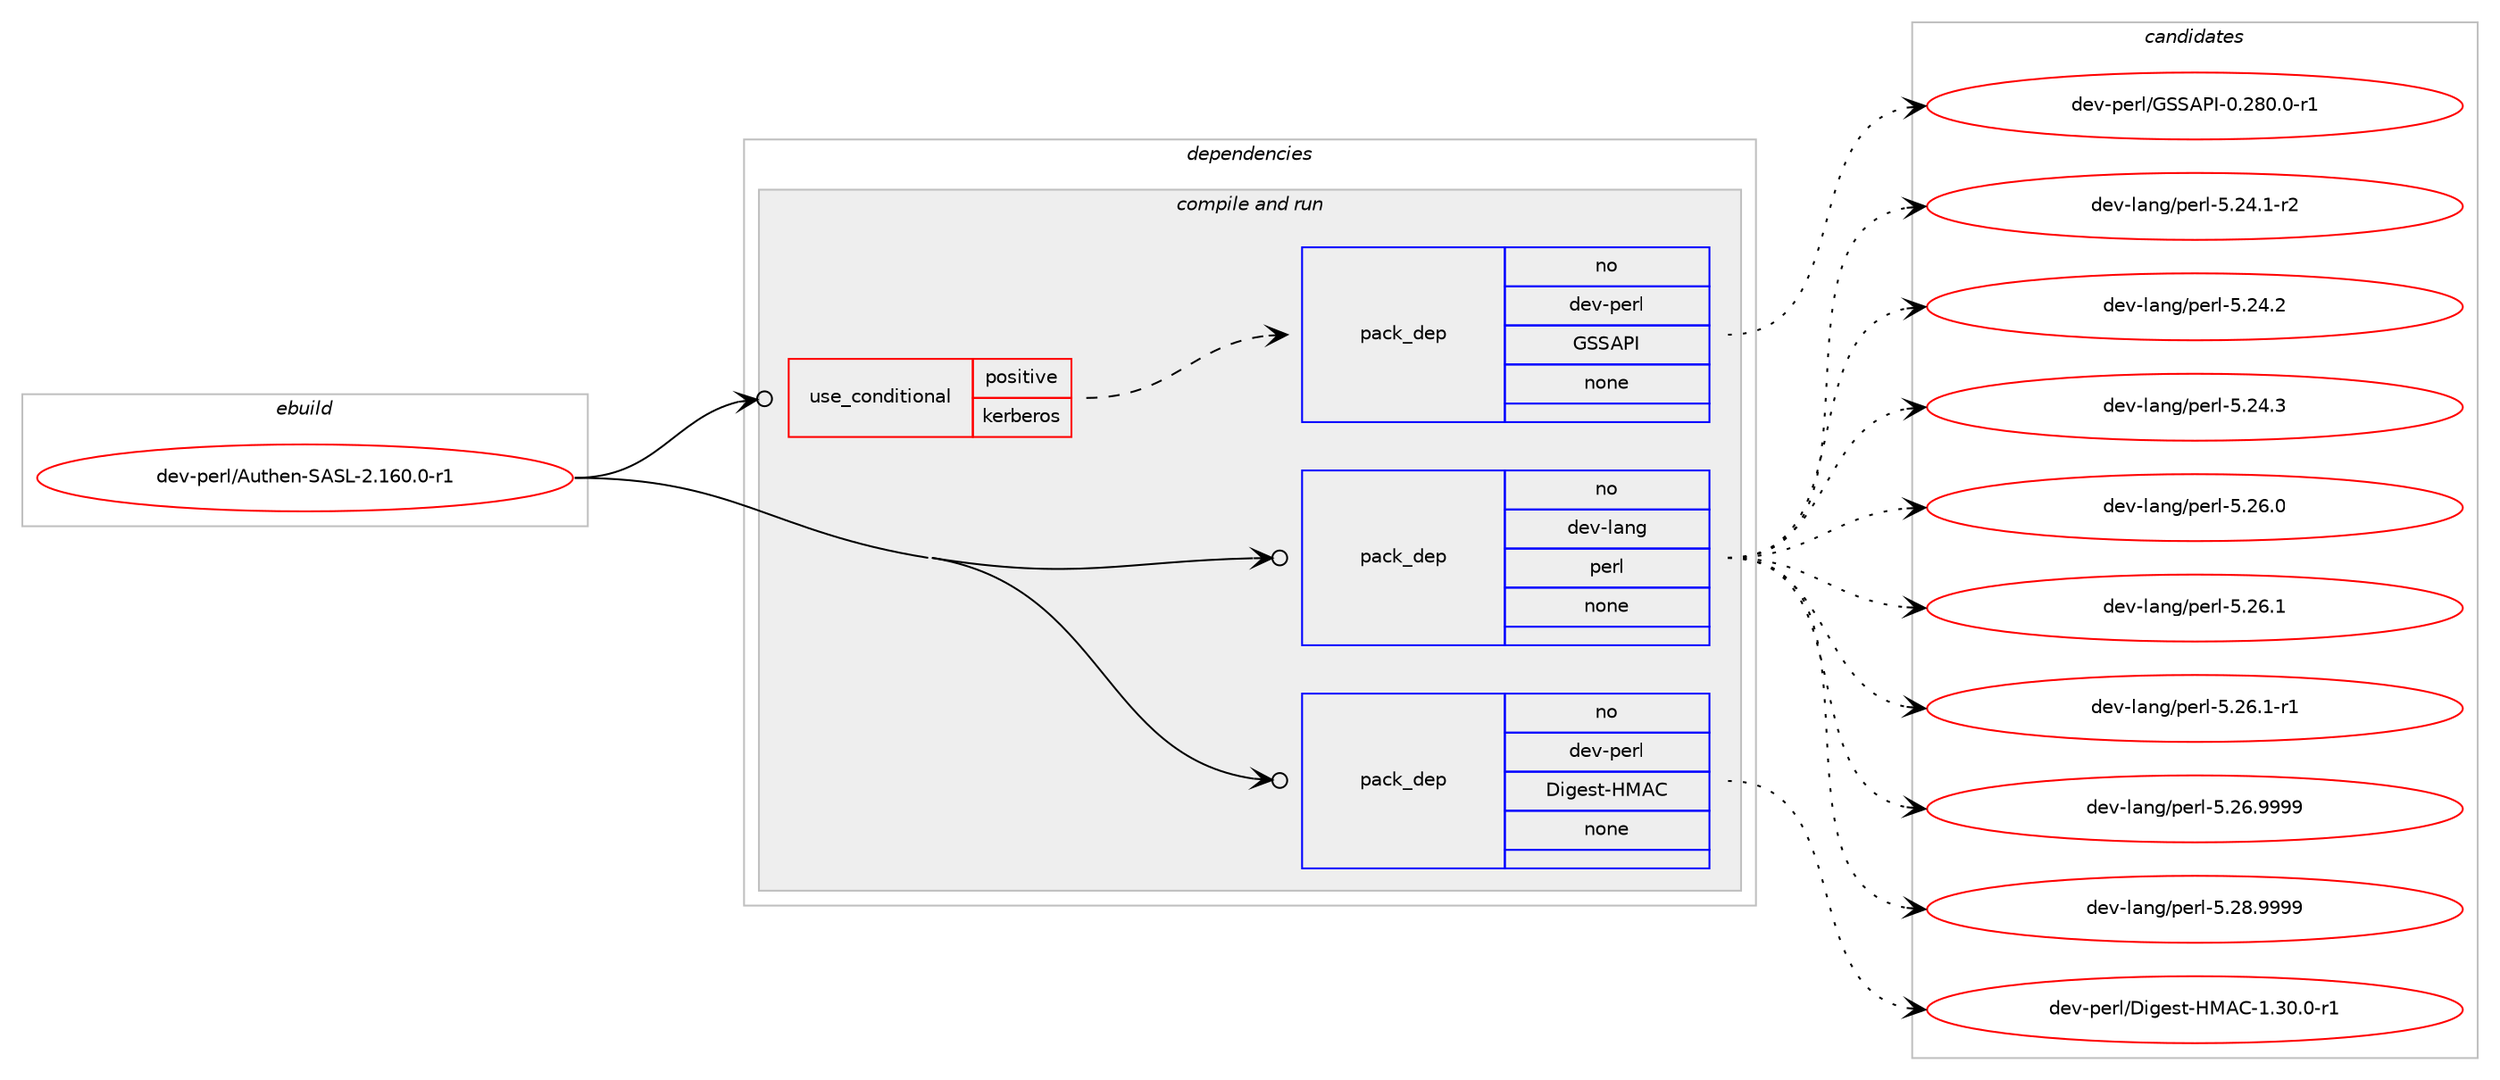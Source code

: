 digraph prolog {

# *************
# Graph options
# *************

newrank=true;
concentrate=true;
compound=true;
graph [rankdir=LR,fontname=Helvetica,fontsize=10,ranksep=1.5];#, ranksep=2.5, nodesep=0.2];
edge  [arrowhead=vee];
node  [fontname=Helvetica,fontsize=10];

# **********
# The ebuild
# **********

subgraph cluster_leftcol {
color=gray;
rank=same;
label=<<i>ebuild</i>>;
id [label="dev-perl/Authen-SASL-2.160.0-r1", color=red, width=4, href="../dev-perl/Authen-SASL-2.160.0-r1.svg"];
}

# ****************
# The dependencies
# ****************

subgraph cluster_midcol {
color=gray;
label=<<i>dependencies</i>>;
subgraph cluster_compile {
fillcolor="#eeeeee";
style=filled;
label=<<i>compile</i>>;
}
subgraph cluster_compileandrun {
fillcolor="#eeeeee";
style=filled;
label=<<i>compile and run</i>>;
subgraph cond26685 {
dependency124981 [label=<<TABLE BORDER="0" CELLBORDER="1" CELLSPACING="0" CELLPADDING="4"><TR><TD ROWSPAN="3" CELLPADDING="10">use_conditional</TD></TR><TR><TD>positive</TD></TR><TR><TD>kerberos</TD></TR></TABLE>>, shape=none, color=red];
subgraph pack94635 {
dependency124982 [label=<<TABLE BORDER="0" CELLBORDER="1" CELLSPACING="0" CELLPADDING="4" WIDTH="220"><TR><TD ROWSPAN="6" CELLPADDING="30">pack_dep</TD></TR><TR><TD WIDTH="110">no</TD></TR><TR><TD>dev-perl</TD></TR><TR><TD>GSSAPI</TD></TR><TR><TD>none</TD></TR><TR><TD></TD></TR></TABLE>>, shape=none, color=blue];
}
dependency124981:e -> dependency124982:w [weight=20,style="dashed",arrowhead="vee"];
}
id:e -> dependency124981:w [weight=20,style="solid",arrowhead="odotvee"];
subgraph pack94636 {
dependency124983 [label=<<TABLE BORDER="0" CELLBORDER="1" CELLSPACING="0" CELLPADDING="4" WIDTH="220"><TR><TD ROWSPAN="6" CELLPADDING="30">pack_dep</TD></TR><TR><TD WIDTH="110">no</TD></TR><TR><TD>dev-lang</TD></TR><TR><TD>perl</TD></TR><TR><TD>none</TD></TR><TR><TD></TD></TR></TABLE>>, shape=none, color=blue];
}
id:e -> dependency124983:w [weight=20,style="solid",arrowhead="odotvee"];
subgraph pack94637 {
dependency124984 [label=<<TABLE BORDER="0" CELLBORDER="1" CELLSPACING="0" CELLPADDING="4" WIDTH="220"><TR><TD ROWSPAN="6" CELLPADDING="30">pack_dep</TD></TR><TR><TD WIDTH="110">no</TD></TR><TR><TD>dev-perl</TD></TR><TR><TD>Digest-HMAC</TD></TR><TR><TD>none</TD></TR><TR><TD></TD></TR></TABLE>>, shape=none, color=blue];
}
id:e -> dependency124984:w [weight=20,style="solid",arrowhead="odotvee"];
}
subgraph cluster_run {
fillcolor="#eeeeee";
style=filled;
label=<<i>run</i>>;
}
}

# **************
# The candidates
# **************

subgraph cluster_choices {
rank=same;
color=gray;
label=<<i>candidates</i>>;

subgraph choice94635 {
color=black;
nodesep=1;
choice100101118451121011141084771838365807345484650564846484511449 [label="dev-perl/GSSAPI-0.280.0-r1", color=red, width=4,href="../dev-perl/GSSAPI-0.280.0-r1.svg"];
dependency124982:e -> choice100101118451121011141084771838365807345484650564846484511449:w [style=dotted,weight="100"];
}
subgraph choice94636 {
color=black;
nodesep=1;
choice100101118451089711010347112101114108455346505246494511450 [label="dev-lang/perl-5.24.1-r2", color=red, width=4,href="../dev-lang/perl-5.24.1-r2.svg"];
choice10010111845108971101034711210111410845534650524650 [label="dev-lang/perl-5.24.2", color=red, width=4,href="../dev-lang/perl-5.24.2.svg"];
choice10010111845108971101034711210111410845534650524651 [label="dev-lang/perl-5.24.3", color=red, width=4,href="../dev-lang/perl-5.24.3.svg"];
choice10010111845108971101034711210111410845534650544648 [label="dev-lang/perl-5.26.0", color=red, width=4,href="../dev-lang/perl-5.26.0.svg"];
choice10010111845108971101034711210111410845534650544649 [label="dev-lang/perl-5.26.1", color=red, width=4,href="../dev-lang/perl-5.26.1.svg"];
choice100101118451089711010347112101114108455346505446494511449 [label="dev-lang/perl-5.26.1-r1", color=red, width=4,href="../dev-lang/perl-5.26.1-r1.svg"];
choice10010111845108971101034711210111410845534650544657575757 [label="dev-lang/perl-5.26.9999", color=red, width=4,href="../dev-lang/perl-5.26.9999.svg"];
choice10010111845108971101034711210111410845534650564657575757 [label="dev-lang/perl-5.28.9999", color=red, width=4,href="../dev-lang/perl-5.28.9999.svg"];
dependency124983:e -> choice100101118451089711010347112101114108455346505246494511450:w [style=dotted,weight="100"];
dependency124983:e -> choice10010111845108971101034711210111410845534650524650:w [style=dotted,weight="100"];
dependency124983:e -> choice10010111845108971101034711210111410845534650524651:w [style=dotted,weight="100"];
dependency124983:e -> choice10010111845108971101034711210111410845534650544648:w [style=dotted,weight="100"];
dependency124983:e -> choice10010111845108971101034711210111410845534650544649:w [style=dotted,weight="100"];
dependency124983:e -> choice100101118451089711010347112101114108455346505446494511449:w [style=dotted,weight="100"];
dependency124983:e -> choice10010111845108971101034711210111410845534650544657575757:w [style=dotted,weight="100"];
dependency124983:e -> choice10010111845108971101034711210111410845534650564657575757:w [style=dotted,weight="100"];
}
subgraph choice94637 {
color=black;
nodesep=1;
choice1001011184511210111410847681051031011151164572776567454946514846484511449 [label="dev-perl/Digest-HMAC-1.30.0-r1", color=red, width=4,href="../dev-perl/Digest-HMAC-1.30.0-r1.svg"];
dependency124984:e -> choice1001011184511210111410847681051031011151164572776567454946514846484511449:w [style=dotted,weight="100"];
}
}

}

